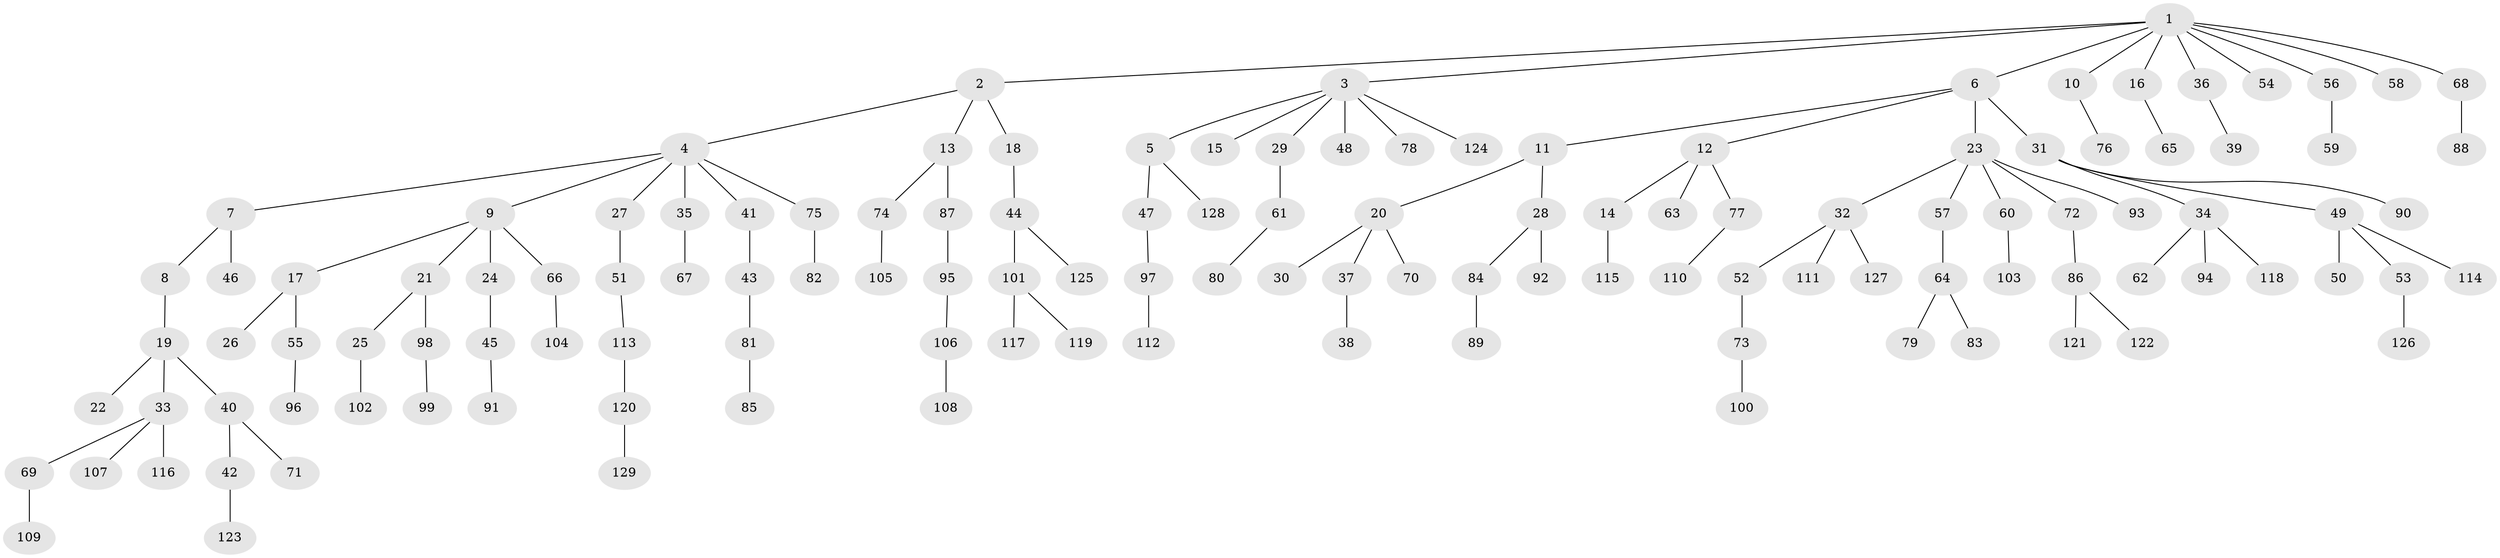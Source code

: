 // Generated by graph-tools (version 1.1) at 2025/02/03/09/25 03:02:25]
// undirected, 129 vertices, 128 edges
graph export_dot {
graph [start="1"]
  node [color=gray90,style=filled];
  1;
  2;
  3;
  4;
  5;
  6;
  7;
  8;
  9;
  10;
  11;
  12;
  13;
  14;
  15;
  16;
  17;
  18;
  19;
  20;
  21;
  22;
  23;
  24;
  25;
  26;
  27;
  28;
  29;
  30;
  31;
  32;
  33;
  34;
  35;
  36;
  37;
  38;
  39;
  40;
  41;
  42;
  43;
  44;
  45;
  46;
  47;
  48;
  49;
  50;
  51;
  52;
  53;
  54;
  55;
  56;
  57;
  58;
  59;
  60;
  61;
  62;
  63;
  64;
  65;
  66;
  67;
  68;
  69;
  70;
  71;
  72;
  73;
  74;
  75;
  76;
  77;
  78;
  79;
  80;
  81;
  82;
  83;
  84;
  85;
  86;
  87;
  88;
  89;
  90;
  91;
  92;
  93;
  94;
  95;
  96;
  97;
  98;
  99;
  100;
  101;
  102;
  103;
  104;
  105;
  106;
  107;
  108;
  109;
  110;
  111;
  112;
  113;
  114;
  115;
  116;
  117;
  118;
  119;
  120;
  121;
  122;
  123;
  124;
  125;
  126;
  127;
  128;
  129;
  1 -- 2;
  1 -- 3;
  1 -- 6;
  1 -- 10;
  1 -- 16;
  1 -- 36;
  1 -- 54;
  1 -- 56;
  1 -- 58;
  1 -- 68;
  2 -- 4;
  2 -- 13;
  2 -- 18;
  3 -- 5;
  3 -- 15;
  3 -- 29;
  3 -- 48;
  3 -- 78;
  3 -- 124;
  4 -- 7;
  4 -- 9;
  4 -- 27;
  4 -- 35;
  4 -- 41;
  4 -- 75;
  5 -- 47;
  5 -- 128;
  6 -- 11;
  6 -- 12;
  6 -- 23;
  6 -- 31;
  7 -- 8;
  7 -- 46;
  8 -- 19;
  9 -- 17;
  9 -- 21;
  9 -- 24;
  9 -- 66;
  10 -- 76;
  11 -- 20;
  11 -- 28;
  12 -- 14;
  12 -- 63;
  12 -- 77;
  13 -- 74;
  13 -- 87;
  14 -- 115;
  16 -- 65;
  17 -- 26;
  17 -- 55;
  18 -- 44;
  19 -- 22;
  19 -- 33;
  19 -- 40;
  20 -- 30;
  20 -- 37;
  20 -- 70;
  21 -- 25;
  21 -- 98;
  23 -- 32;
  23 -- 57;
  23 -- 60;
  23 -- 72;
  23 -- 93;
  24 -- 45;
  25 -- 102;
  27 -- 51;
  28 -- 84;
  28 -- 92;
  29 -- 61;
  31 -- 34;
  31 -- 49;
  31 -- 90;
  32 -- 52;
  32 -- 111;
  32 -- 127;
  33 -- 69;
  33 -- 107;
  33 -- 116;
  34 -- 62;
  34 -- 94;
  34 -- 118;
  35 -- 67;
  36 -- 39;
  37 -- 38;
  40 -- 42;
  40 -- 71;
  41 -- 43;
  42 -- 123;
  43 -- 81;
  44 -- 101;
  44 -- 125;
  45 -- 91;
  47 -- 97;
  49 -- 50;
  49 -- 53;
  49 -- 114;
  51 -- 113;
  52 -- 73;
  53 -- 126;
  55 -- 96;
  56 -- 59;
  57 -- 64;
  60 -- 103;
  61 -- 80;
  64 -- 79;
  64 -- 83;
  66 -- 104;
  68 -- 88;
  69 -- 109;
  72 -- 86;
  73 -- 100;
  74 -- 105;
  75 -- 82;
  77 -- 110;
  81 -- 85;
  84 -- 89;
  86 -- 121;
  86 -- 122;
  87 -- 95;
  95 -- 106;
  97 -- 112;
  98 -- 99;
  101 -- 117;
  101 -- 119;
  106 -- 108;
  113 -- 120;
  120 -- 129;
}
